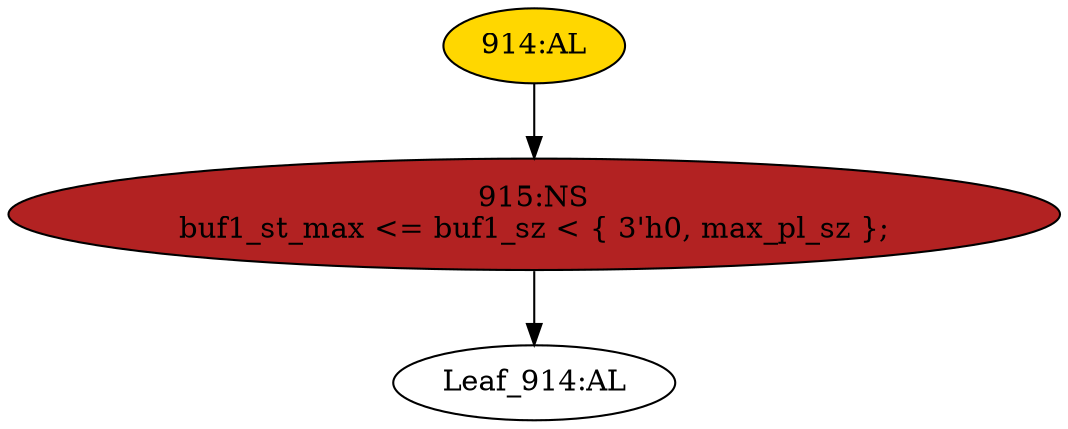 strict digraph "" {
	node [label="\N"];
	"915:NS"	 [ast="<pyverilog.vparser.ast.NonblockingSubstitution object at 0x7fae5e105a10>",
		fillcolor=firebrick,
		label="915:NS
buf1_st_max <= buf1_sz < { 3'h0, max_pl_sz };",
		statements="[<pyverilog.vparser.ast.NonblockingSubstitution object at 0x7fae5e105a10>]",
		style=filled,
		typ=NonblockingSubstitution];
	"Leaf_914:AL"	 [def_var="['buf1_st_max']",
		label="Leaf_914:AL"];
	"915:NS" -> "Leaf_914:AL"	 [cond="[]",
		lineno=None];
	"914:AL"	 [ast="<pyverilog.vparser.ast.Always object at 0x7fae5e105c50>",
		clk_sens=True,
		fillcolor=gold,
		label="914:AL",
		sens="['clk']",
		statements="[]",
		style=filled,
		typ=Always,
		use_var="['max_pl_sz', 'buf1_sz']"];
	"914:AL" -> "915:NS"	 [cond="[]",
		lineno=None];
}
